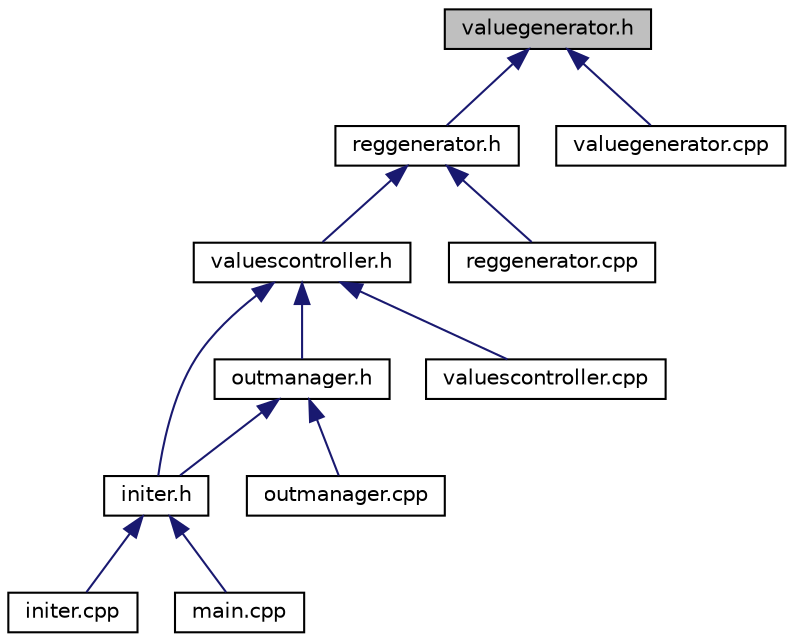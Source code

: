 digraph "valuegenerator.h"
{
  edge [fontname="Helvetica",fontsize="10",labelfontname="Helvetica",labelfontsize="10"];
  node [fontname="Helvetica",fontsize="10",shape=record];
  Node10 [label="valuegenerator.h",height=0.2,width=0.4,color="black", fillcolor="grey75", style="filled", fontcolor="black"];
  Node10 -> Node11 [dir="back",color="midnightblue",fontsize="10",style="solid"];
  Node11 [label="reggenerator.h",height=0.2,width=0.4,color="black", fillcolor="white", style="filled",URL="$reggenerator_8h.html"];
  Node11 -> Node12 [dir="back",color="midnightblue",fontsize="10",style="solid"];
  Node12 [label="valuescontroller.h",height=0.2,width=0.4,color="black", fillcolor="white", style="filled",URL="$valuescontroller_8h.html"];
  Node12 -> Node13 [dir="back",color="midnightblue",fontsize="10",style="solid"];
  Node13 [label="initer.h",height=0.2,width=0.4,color="black", fillcolor="white", style="filled",URL="$initer_8h.html"];
  Node13 -> Node14 [dir="back",color="midnightblue",fontsize="10",style="solid"];
  Node14 [label="initer.cpp",height=0.2,width=0.4,color="black", fillcolor="white", style="filled",URL="$initer_8cpp.html"];
  Node13 -> Node15 [dir="back",color="midnightblue",fontsize="10",style="solid"];
  Node15 [label="main.cpp",height=0.2,width=0.4,color="black", fillcolor="white", style="filled",URL="$main_8cpp.html"];
  Node12 -> Node16 [dir="back",color="midnightblue",fontsize="10",style="solid"];
  Node16 [label="outmanager.h",height=0.2,width=0.4,color="black", fillcolor="white", style="filled",URL="$outmanager_8h.html"];
  Node16 -> Node13 [dir="back",color="midnightblue",fontsize="10",style="solid"];
  Node16 -> Node17 [dir="back",color="midnightblue",fontsize="10",style="solid"];
  Node17 [label="outmanager.cpp",height=0.2,width=0.4,color="black", fillcolor="white", style="filled",URL="$outmanager_8cpp.html"];
  Node12 -> Node18 [dir="back",color="midnightblue",fontsize="10",style="solid"];
  Node18 [label="valuescontroller.cpp",height=0.2,width=0.4,color="black", fillcolor="white", style="filled",URL="$valuescontroller_8cpp.html"];
  Node11 -> Node19 [dir="back",color="midnightblue",fontsize="10",style="solid"];
  Node19 [label="reggenerator.cpp",height=0.2,width=0.4,color="black", fillcolor="white", style="filled",URL="$reggenerator_8cpp.html"];
  Node10 -> Node20 [dir="back",color="midnightblue",fontsize="10",style="solid"];
  Node20 [label="valuegenerator.cpp",height=0.2,width=0.4,color="black", fillcolor="white", style="filled",URL="$valuegenerator_8cpp.html"];
}

